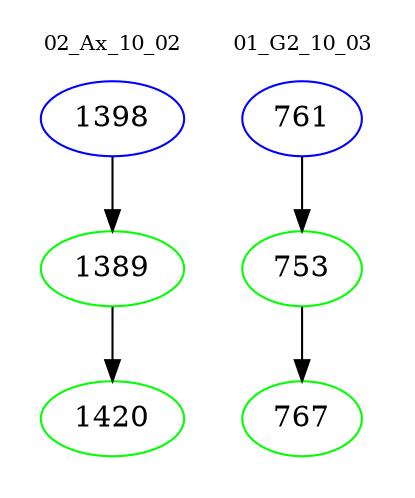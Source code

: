 digraph{
subgraph cluster_0 {
color = white
label = "02_Ax_10_02";
fontsize=10;
T0_1398 [label="1398", color="blue"]
T0_1398 -> T0_1389 [color="black"]
T0_1389 [label="1389", color="green"]
T0_1389 -> T0_1420 [color="black"]
T0_1420 [label="1420", color="green"]
}
subgraph cluster_1 {
color = white
label = "01_G2_10_03";
fontsize=10;
T1_761 [label="761", color="blue"]
T1_761 -> T1_753 [color="black"]
T1_753 [label="753", color="green"]
T1_753 -> T1_767 [color="black"]
T1_767 [label="767", color="green"]
}
}
